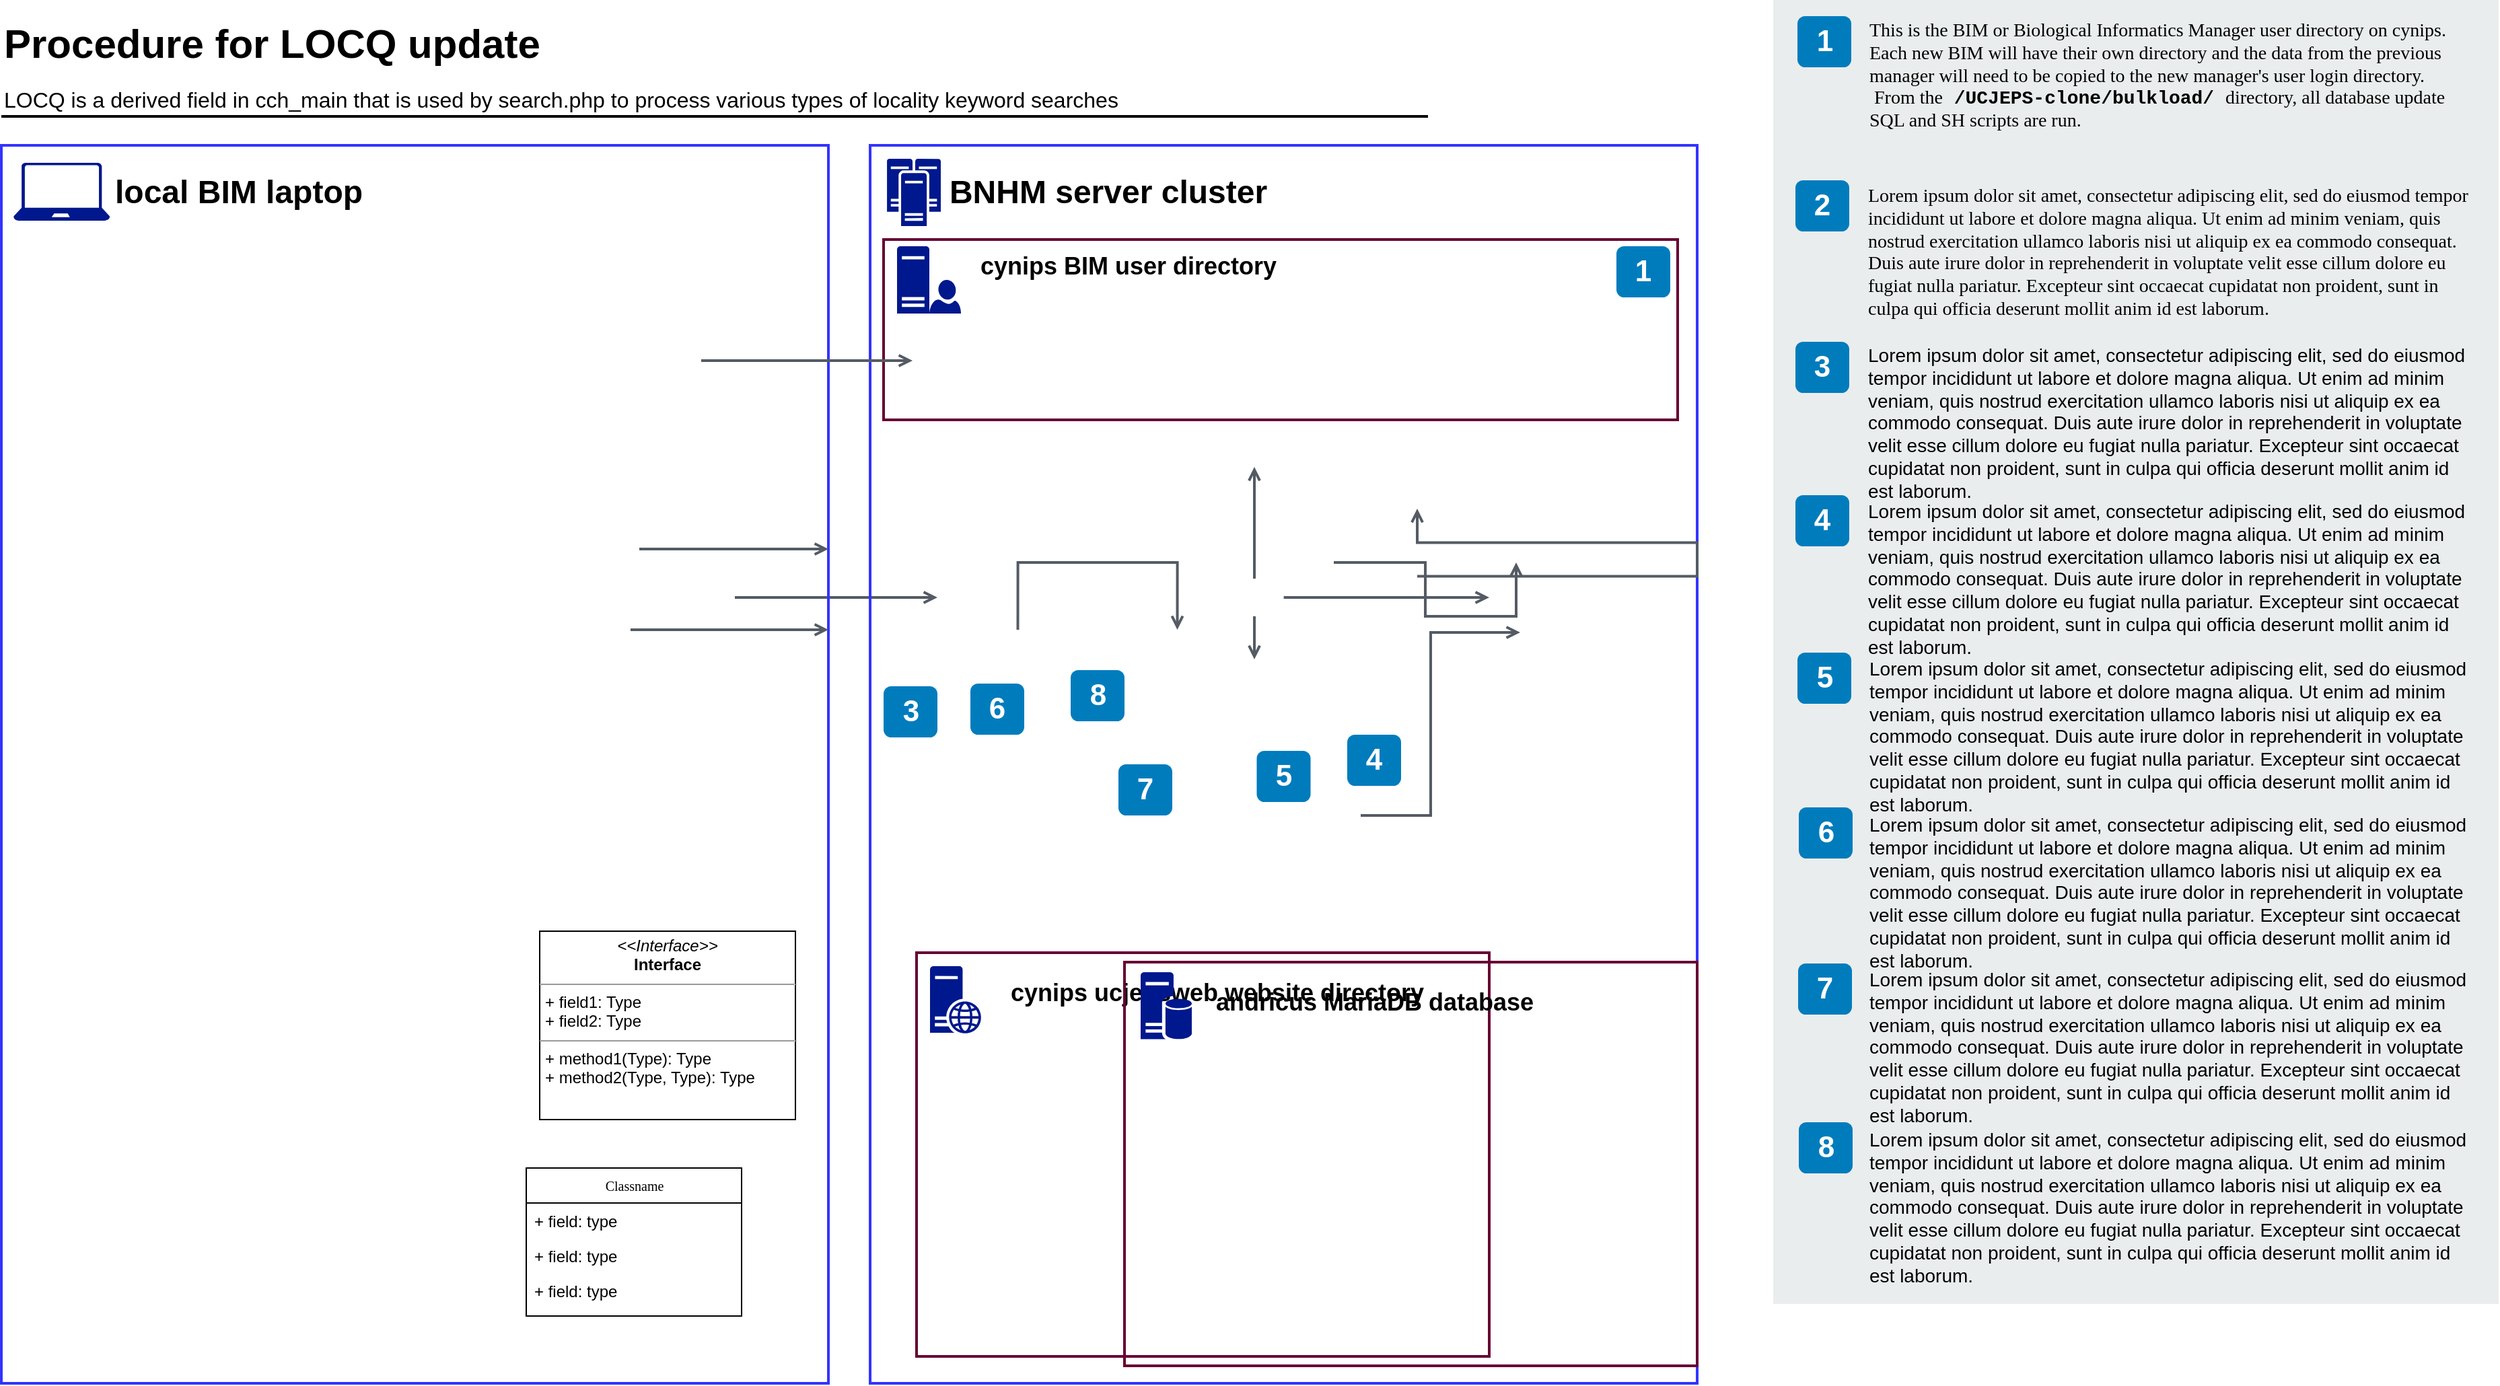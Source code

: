 <mxfile version="26.1.1">
  <diagram name="Page-1" id="34tWn5W8BB_YWIeY7pMG">
    <mxGraphModel dx="1699" dy="550" grid="1" gridSize="10" guides="1" tooltips="1" connect="1" arrows="1" fold="1" page="1" pageScale="1" pageWidth="850" pageHeight="1100" math="0" shadow="0">
      <root>
        <mxCell id="0" />
        <mxCell id="1" parent="0" />
        <mxCell id="e8SXs3Ux3NLzT9OmCRad-7" style="edgeStyle=orthogonalEdgeStyle;rounded=0;orthogonalLoop=1;jettySize=auto;html=1;strokeColor=#545B64;strokeWidth=2;endFill=0;endArrow=open;startArrow=none;" edge="1" parent="1">
          <mxGeometry relative="1" as="geometry">
            <mxPoint x="721" y="482" as="sourcePoint" />
            <mxPoint x="721" y="399" as="targetPoint" />
          </mxGeometry>
        </mxCell>
        <mxCell id="e8SXs3Ux3NLzT9OmCRad-8" style="edgeStyle=orthogonalEdgeStyle;rounded=0;orthogonalLoop=1;jettySize=auto;html=1;strokeColor=#545B64;strokeWidth=2;endFill=0;endArrow=open;startArrow=none;" edge="1" parent="1">
          <mxGeometry relative="1" as="geometry">
            <mxPoint x="721" y="510" as="sourcePoint" />
            <mxPoint x="721" y="542" as="targetPoint" />
          </mxGeometry>
        </mxCell>
        <mxCell id="e8SXs3Ux3NLzT9OmCRad-9" style="edgeStyle=orthogonalEdgeStyle;rounded=0;orthogonalLoop=1;jettySize=auto;html=1;strokeColor=#545B64;strokeWidth=2;endFill=0;endArrow=open;startArrow=none;" edge="1" parent="1">
          <mxGeometry relative="1" as="geometry">
            <mxPoint x="742.805" y="496" as="sourcePoint" />
            <mxPoint x="895.5" y="496" as="targetPoint" />
          </mxGeometry>
        </mxCell>
        <mxCell id="e8SXs3Ux3NLzT9OmCRad-10" value="" style="edgeStyle=orthogonalEdgeStyle;rounded=0;orthogonalLoop=1;jettySize=auto;html=1;strokeColor=#545B64;strokeWidth=2;endFill=0;endArrow=open;startArrow=none;" edge="1" parent="1">
          <mxGeometry relative="1" as="geometry">
            <mxPoint x="335" y="496" as="sourcePoint" />
            <mxPoint x="485.5" y="496" as="targetPoint" />
          </mxGeometry>
        </mxCell>
        <mxCell id="e8SXs3Ux3NLzT9OmCRad-12" value="Procedure for LOCQ update" style="text;html=1;resizable=0;points=[];autosize=1;align=left;verticalAlign=top;spacingTop=-4;fontSize=30;fontStyle=1" vertex="1" parent="1">
          <mxGeometry x="-210" y="63.5" width="400" height="40" as="geometry" />
        </mxCell>
        <mxCell id="e8SXs3Ux3NLzT9OmCRad-13" value="LOCQ is a derived field in cch_main that is used by search.php to process various types of locality keyword searches" style="text;html=1;resizable=0;points=[];autosize=1;align=left;verticalAlign=top;spacingTop=-4;fontSize=16" vertex="1" parent="1">
          <mxGeometry x="-210" y="113.5" width="850" height="30" as="geometry" />
        </mxCell>
        <mxCell id="e8SXs3Ux3NLzT9OmCRad-14" value="" style="line;strokeWidth=2;html=1;fontSize=14;" vertex="1" parent="1">
          <mxGeometry x="-210" y="133.5" width="1060" height="10" as="geometry" />
        </mxCell>
        <mxCell id="e8SXs3Ux3NLzT9OmCRad-15" value="" style="rounded=0;whiteSpace=wrap;html=1;fillColor=#EAEDED;fontSize=22;fontColor=#FFFFFF;strokeColor=none;labelBackgroundColor=none;" vertex="1" parent="1">
          <mxGeometry x="1106.5" y="52" width="539" height="969" as="geometry" />
        </mxCell>
        <mxCell id="e8SXs3Ux3NLzT9OmCRad-16" value="1" style="rounded=1;whiteSpace=wrap;html=1;fillColor=#007CBD;strokeColor=none;fontColor=#FFFFFF;fontStyle=1;fontSize=22;labelBackgroundColor=none;" vertex="1" parent="1">
          <mxGeometry x="1124.5" y="64" width="40" height="38" as="geometry" />
        </mxCell>
        <mxCell id="e8SXs3Ux3NLzT9OmCRad-17" value="2" style="rounded=1;whiteSpace=wrap;html=1;fillColor=#007CBD;strokeColor=none;fontColor=#FFFFFF;fontStyle=1;fontSize=22;labelBackgroundColor=none;" vertex="1" parent="1">
          <mxGeometry x="1123" y="186" width="40" height="38" as="geometry" />
        </mxCell>
        <mxCell id="e8SXs3Ux3NLzT9OmCRad-18" value="3" style="rounded=1;whiteSpace=wrap;html=1;fillColor=#007CBD;strokeColor=none;fontColor=#FFFFFF;fontStyle=1;fontSize=22;labelBackgroundColor=none;" vertex="1" parent="1">
          <mxGeometry x="1123" y="306" width="40" height="38" as="geometry" />
        </mxCell>
        <mxCell id="e8SXs3Ux3NLzT9OmCRad-19" value="4" style="rounded=1;whiteSpace=wrap;html=1;fillColor=#007CBD;strokeColor=none;fontColor=#FFFFFF;fontStyle=1;fontSize=22;labelBackgroundColor=none;" vertex="1" parent="1">
          <mxGeometry x="1123" y="420" width="40" height="38" as="geometry" />
        </mxCell>
        <mxCell id="e8SXs3Ux3NLzT9OmCRad-20" value="5" style="rounded=1;whiteSpace=wrap;html=1;fillColor=#007CBD;strokeColor=none;fontColor=#FFFFFF;fontStyle=1;fontSize=22;labelBackgroundColor=none;" vertex="1" parent="1">
          <mxGeometry x="1124.5" y="537" width="40" height="38" as="geometry" />
        </mxCell>
        <mxCell id="e8SXs3Ux3NLzT9OmCRad-21" value="6" style="rounded=1;whiteSpace=wrap;html=1;fillColor=#007CBD;strokeColor=none;fontColor=#FFFFFF;fontStyle=1;fontSize=22;labelBackgroundColor=none;" vertex="1" parent="1">
          <mxGeometry x="1125.5" y="652" width="40" height="38" as="geometry" />
        </mxCell>
        <mxCell id="e8SXs3Ux3NLzT9OmCRad-22" value="7" style="rounded=1;whiteSpace=wrap;html=1;fillColor=#007CBD;strokeColor=none;fontColor=#FFFFFF;fontStyle=1;fontSize=22;labelBackgroundColor=none;" vertex="1" parent="1">
          <mxGeometry x="1125" y="768" width="40" height="38" as="geometry" />
        </mxCell>
        <mxCell id="e8SXs3Ux3NLzT9OmCRad-23" value="8" style="rounded=1;whiteSpace=wrap;html=1;fillColor=#007CBD;strokeColor=none;fontColor=#FFFFFF;fontStyle=1;fontSize=22;labelBackgroundColor=none;" vertex="1" parent="1">
          <mxGeometry x="1125.5" y="886" width="40" height="38" as="geometry" />
        </mxCell>
        <mxCell id="e8SXs3Ux3NLzT9OmCRad-24" value="This is the BIM or Biological Informatics Manager user directory on cynips. Each new BIM will have their own directory and the data from the previous manager will need to be copied to the new manager&#39;s user login directory. &amp;nbsp;From the&lt;font face=&quot;Courier New&quot;&gt;&lt;b&gt; /UCJEPS-clone/bulkload/ &lt;/b&gt;&lt;/font&gt;directory, all database update SQL and SH scripts are run." style="text;html=1;align=left;verticalAlign=top;spacingTop=-4;fontSize=14;labelBackgroundColor=none;whiteSpace=wrap;fontFamily=Tahoma;" vertex="1" parent="1">
          <mxGeometry x="1176" y="63.5" width="449" height="96.5" as="geometry" />
        </mxCell>
        <mxCell id="e8SXs3Ux3NLzT9OmCRad-25" value="&lt;span&gt;Lorem ipsum dolor sit amet, consectetur adipiscing elit, sed do eiusmod tempor incididunt ut labore et dolore magna aliqua. Ut enim ad minim veniam, quis nostrud exercitation ullamco laboris nisi ut aliquip ex ea commodo consequat. Duis aute irure dolor in reprehenderit in voluptate velit esse cillum dolore eu fugiat nulla pariatur. Excepteur sint occaecat cupidatat non proident, sunt in culpa qui officia deserunt mollit anim id est laborum.&lt;/span&gt;&lt;br&gt;" style="text;html=1;align=left;verticalAlign=top;spacingTop=-4;fontSize=14;labelBackgroundColor=none;whiteSpace=wrap;fontFamily=Tahoma;" vertex="1" parent="1">
          <mxGeometry x="1175" y="186.5" width="450" height="115" as="geometry" />
        </mxCell>
        <mxCell id="e8SXs3Ux3NLzT9OmCRad-26" value="&lt;span&gt;Lorem ipsum dolor sit amet, consectetur adipiscing elit, sed do eiusmod tempor incididunt ut labore et dolore magna aliqua. Ut enim ad minim veniam, quis nostrud exercitation ullamco laboris nisi ut aliquip ex ea commodo consequat. Duis aute irure dolor in reprehenderit in voluptate velit esse cillum dolore eu fugiat nulla pariatur. Excepteur sint occaecat cupidatat non proident, sunt in culpa qui officia deserunt mollit anim id est laborum.&lt;/span&gt;&lt;br&gt;" style="text;html=1;align=left;verticalAlign=top;spacingTop=-4;fontSize=14;labelBackgroundColor=none;whiteSpace=wrap;" vertex="1" parent="1">
          <mxGeometry x="1175" y="304.5" width="450" height="117" as="geometry" />
        </mxCell>
        <mxCell id="e8SXs3Ux3NLzT9OmCRad-27" value="&lt;span&gt;Lorem ipsum dolor sit amet, consectetur adipiscing elit, sed do eiusmod tempor incididunt ut labore et dolore magna aliqua. Ut enim ad minim veniam, quis nostrud exercitation ullamco laboris nisi ut aliquip ex ea commodo consequat. Duis aute irure dolor in reprehenderit in voluptate velit esse cillum dolore eu fugiat nulla pariatur. Excepteur sint occaecat cupidatat non proident, sunt in culpa qui officia deserunt mollit anim id est laborum.&lt;/span&gt;&lt;br&gt;" style="text;html=1;align=left;verticalAlign=top;spacingTop=-4;fontSize=14;labelBackgroundColor=none;whiteSpace=wrap;" vertex="1" parent="1">
          <mxGeometry x="1175" y="420.5" width="450" height="121" as="geometry" />
        </mxCell>
        <mxCell id="e8SXs3Ux3NLzT9OmCRad-28" value="&lt;span&gt;Lorem ipsum dolor sit amet, consectetur adipiscing elit, sed do eiusmod tempor incididunt ut labore et dolore magna aliqua. Ut enim ad minim veniam, quis nostrud exercitation ullamco laboris nisi ut aliquip ex ea commodo consequat. Duis aute irure dolor in reprehenderit in voluptate velit esse cillum dolore eu fugiat nulla pariatur. Excepteur sint occaecat cupidatat non proident, sunt in culpa qui officia deserunt mollit anim id est laborum.&lt;/span&gt;&lt;br&gt;" style="text;html=1;align=left;verticalAlign=top;spacingTop=-4;fontSize=14;labelBackgroundColor=none;whiteSpace=wrap;" vertex="1" parent="1">
          <mxGeometry x="1176" y="537.5" width="449" height="114" as="geometry" />
        </mxCell>
        <mxCell id="e8SXs3Ux3NLzT9OmCRad-29" value="&lt;span&gt;Lorem ipsum dolor sit amet, consectetur adipiscing elit, sed do eiusmod tempor incididunt ut labore et dolore magna aliqua. Ut enim ad minim veniam, quis nostrud exercitation ullamco laboris nisi ut aliquip ex ea commodo consequat. Duis aute irure dolor in reprehenderit in voluptate velit esse cillum dolore eu fugiat nulla pariatur. Excepteur sint occaecat cupidatat non proident, sunt in culpa qui officia deserunt mollit anim id est laborum.&lt;/span&gt;&lt;br&gt;" style="text;html=1;align=left;verticalAlign=top;spacingTop=-4;fontSize=14;labelBackgroundColor=none;whiteSpace=wrap;" vertex="1" parent="1">
          <mxGeometry x="1176" y="653.5" width="450" height="118" as="geometry" />
        </mxCell>
        <mxCell id="e8SXs3Ux3NLzT9OmCRad-30" value="&lt;span&gt;Lorem ipsum dolor sit amet, consectetur adipiscing elit, sed do eiusmod tempor incididunt ut labore et dolore magna aliqua. Ut enim ad minim veniam, quis nostrud exercitation ullamco laboris nisi ut aliquip ex ea commodo consequat. Duis aute irure dolor in reprehenderit in voluptate velit esse cillum dolore eu fugiat nulla pariatur. Excepteur sint occaecat cupidatat non proident, sunt in culpa qui officia deserunt mollit anim id est laborum.&lt;/span&gt;&lt;br&gt;" style="text;html=1;align=left;verticalAlign=top;spacingTop=-4;fontSize=14;labelBackgroundColor=none;whiteSpace=wrap;" vertex="1" parent="1">
          <mxGeometry x="1176" y="768.5" width="449" height="113" as="geometry" />
        </mxCell>
        <mxCell id="e8SXs3Ux3NLzT9OmCRad-31" value="&lt;span&gt;Lorem ipsum dolor sit amet, consectetur adipiscing elit, sed do eiusmod tempor incididunt ut labore et dolore magna aliqua. Ut enim ad minim veniam, quis nostrud exercitation ullamco laboris nisi ut aliquip ex ea commodo consequat. Duis aute irure dolor in reprehenderit in voluptate velit esse cillum dolore eu fugiat nulla pariatur. Excepteur sint occaecat cupidatat non proident, sunt in culpa qui officia deserunt mollit anim id est laborum.&lt;/span&gt;&lt;br&gt;" style="text;html=1;align=left;verticalAlign=top;spacingTop=-4;fontSize=14;labelBackgroundColor=none;whiteSpace=wrap;" vertex="1" parent="1">
          <mxGeometry x="1176" y="887.5" width="449" height="124" as="geometry" />
        </mxCell>
        <mxCell id="e8SXs3Ux3NLzT9OmCRad-32" value="3" style="rounded=1;whiteSpace=wrap;html=1;fillColor=#007CBD;strokeColor=none;fontColor=#FFFFFF;fontStyle=1;fontSize=22;" vertex="1" parent="1">
          <mxGeometry x="445.5" y="562" width="40" height="38" as="geometry" />
        </mxCell>
        <mxCell id="e8SXs3Ux3NLzT9OmCRad-38" value="" style="whiteSpace=wrap;html=1;dashed=0;fontColor=#AAB7B8;fontStyle=0;align=left;verticalAlign=top;strokeColor=#3333FF;fillColor=none;gradientColor=none;spacingLeft=30;container=1;pointerEvents=0;collapsible=0;recursiveResize=0;strokeWidth=2;" vertex="1" parent="1">
          <mxGeometry x="435.5" y="160" width="614.5" height="920" as="geometry" />
        </mxCell>
        <mxCell id="e8SXs3Ux3NLzT9OmCRad-40" value="BNHM server cluster" style="text;strokeColor=none;fillColor=none;html=1;fontSize=24;fontStyle=1;verticalAlign=middle;align=center;" vertex="1" parent="e8SXs3Ux3NLzT9OmCRad-38">
          <mxGeometry x="52.5" y="15" width="247.5" height="40" as="geometry" />
        </mxCell>
        <mxCell id="e8SXs3Ux3NLzT9OmCRad-41" value="" style="whiteSpace=wrap;html=1;dashed=0;fontColor=#AAB7B8;fontStyle=0;align=left;verticalAlign=top;strokeColor=#660033;fillColor=none;gradientColor=none;spacingLeft=30;container=1;pointerEvents=0;collapsible=0;recursiveResize=0;strokeWidth=2;" vertex="1" parent="e8SXs3Ux3NLzT9OmCRad-38">
          <mxGeometry x="34.5" y="600" width="425.5" height="300" as="geometry" />
        </mxCell>
        <mxCell id="e8SXs3Ux3NLzT9OmCRad-42" value="cynips ucjepsweb website directory" style="text;strokeColor=none;fillColor=none;html=1;fontSize=18;fontStyle=1;verticalAlign=middle;align=center;" vertex="1" parent="e8SXs3Ux3NLzT9OmCRad-41">
          <mxGeometry x="48" y="10" width="350" height="40" as="geometry" />
        </mxCell>
        <mxCell id="e8SXs3Ux3NLzT9OmCRad-43" value="" style="sketch=0;aspect=fixed;pointerEvents=1;shadow=0;dashed=0;html=1;strokeColor=none;labelPosition=center;verticalLabelPosition=bottom;verticalAlign=top;align=center;fillColor=#00188D;shape=mxgraph.mscae.enterprise.web_server" vertex="1" parent="e8SXs3Ux3NLzT9OmCRad-41">
          <mxGeometry x="10" y="10" width="38" height="50" as="geometry" />
        </mxCell>
        <mxCell id="e8SXs3Ux3NLzT9OmCRad-44" value="" style="whiteSpace=wrap;html=1;dashed=0;fontColor=#AAB7B8;fontStyle=0;align=left;verticalAlign=top;strokeColor=#660033;fillColor=none;gradientColor=none;spacingLeft=30;container=1;pointerEvents=0;collapsible=0;recursiveResize=0;strokeWidth=2;" vertex="1" parent="e8SXs3Ux3NLzT9OmCRad-38">
          <mxGeometry x="189" y="607" width="425.5" height="300" as="geometry" />
        </mxCell>
        <mxCell id="e8SXs3Ux3NLzT9OmCRad-45" value="andricus MariaDB database" style="text;strokeColor=none;fillColor=none;html=1;fontSize=18;fontStyle=1;verticalAlign=middle;align=center;" vertex="1" parent="e8SXs3Ux3NLzT9OmCRad-44">
          <mxGeometry x="61.75" y="10" width="247.5" height="40" as="geometry" />
        </mxCell>
        <mxCell id="e8SXs3Ux3NLzT9OmCRad-39" value="" style="sketch=0;aspect=fixed;pointerEvents=1;shadow=0;dashed=0;html=1;strokeColor=none;labelPosition=center;verticalLabelPosition=bottom;verticalAlign=top;align=center;fillColor=#00188D;shape=mxgraph.mscae.enterprise.database_server" vertex="1" parent="e8SXs3Ux3NLzT9OmCRad-44">
          <mxGeometry x="12" y="7.5" width="38" height="50" as="geometry" />
        </mxCell>
        <mxCell id="e8SXs3Ux3NLzT9OmCRad-46" value="" style="sketch=0;aspect=fixed;pointerEvents=1;shadow=0;dashed=0;html=1;strokeColor=none;labelPosition=center;verticalLabelPosition=bottom;verticalAlign=top;align=center;fillColor=#00188D;shape=mxgraph.mscae.enterprise.cluster_server" vertex="1" parent="e8SXs3Ux3NLzT9OmCRad-38">
          <mxGeometry x="12.5" y="10" width="40" height="50" as="geometry" />
        </mxCell>
        <mxCell id="e8SXs3Ux3NLzT9OmCRad-47" value="" style="whiteSpace=wrap;html=1;dashed=0;fontColor=#AAB7B8;fontStyle=0;align=left;verticalAlign=top;strokeColor=#660033;fillColor=none;gradientColor=none;spacingLeft=30;container=1;pointerEvents=0;collapsible=0;recursiveResize=0;strokeWidth=2;" vertex="1" parent="e8SXs3Ux3NLzT9OmCRad-38">
          <mxGeometry x="10" y="70" width="590" height="134" as="geometry" />
        </mxCell>
        <mxCell id="e8SXs3Ux3NLzT9OmCRad-48" value="cynips BIM user directory" style="text;strokeColor=none;fillColor=none;html=1;fontSize=18;fontStyle=1;verticalAlign=middle;align=center;" vertex="1" parent="e8SXs3Ux3NLzT9OmCRad-47">
          <mxGeometry x="57.5" width="247.5" height="40" as="geometry" />
        </mxCell>
        <mxCell id="e8SXs3Ux3NLzT9OmCRad-49" value="" style="sketch=0;aspect=fixed;pointerEvents=1;shadow=0;dashed=0;html=1;strokeColor=none;labelPosition=center;verticalLabelPosition=bottom;verticalAlign=top;align=center;fillColor=#00188D;shape=mxgraph.azure.user;fontSize=10;" vertex="1" parent="e8SXs3Ux3NLzT9OmCRad-47">
          <mxGeometry x="34" y="30" width="23.5" height="25" as="geometry" />
        </mxCell>
        <mxCell id="e8SXs3Ux3NLzT9OmCRad-50" value="" style="sketch=0;aspect=fixed;pointerEvents=1;shadow=0;dashed=0;html=1;strokeColor=none;labelPosition=center;verticalLabelPosition=bottom;verticalAlign=top;align=center;fillColor=#00188D;shape=mxgraph.mscae.enterprise.server_generic" vertex="1" parent="e8SXs3Ux3NLzT9OmCRad-47">
          <mxGeometry x="10" y="5" width="24" height="50" as="geometry" />
        </mxCell>
        <mxCell id="e8SXs3Ux3NLzT9OmCRad-60" value="1" style="rounded=1;whiteSpace=wrap;html=1;fillColor=#007CBD;strokeColor=none;fontColor=#FFFFFF;fontStyle=1;fontSize=22;labelBackgroundColor=none;" vertex="1" parent="e8SXs3Ux3NLzT9OmCRad-47">
          <mxGeometry x="544.5" y="5" width="40" height="38" as="geometry" />
        </mxCell>
        <mxCell id="e8SXs3Ux3NLzT9OmCRad-35" value="6" style="rounded=1;whiteSpace=wrap;html=1;fillColor=#007CBD;strokeColor=none;fontColor=#FFFFFF;fontStyle=1;fontSize=22;" vertex="1" parent="e8SXs3Ux3NLzT9OmCRad-38">
          <mxGeometry x="74.5" y="400" width="40" height="38" as="geometry" />
        </mxCell>
        <mxCell id="e8SXs3Ux3NLzT9OmCRad-37" value="8" style="rounded=1;whiteSpace=wrap;html=1;fillColor=#007CBD;strokeColor=none;fontColor=#FFFFFF;fontStyle=1;fontSize=22;" vertex="1" parent="e8SXs3Ux3NLzT9OmCRad-38">
          <mxGeometry x="149" y="390" width="40" height="38" as="geometry" />
        </mxCell>
        <mxCell id="e8SXs3Ux3NLzT9OmCRad-36" value="7" style="rounded=1;whiteSpace=wrap;html=1;fillColor=#007CBD;strokeColor=none;fontColor=#FFFFFF;fontStyle=1;fontSize=22;" vertex="1" parent="e8SXs3Ux3NLzT9OmCRad-38">
          <mxGeometry x="184.5" y="460" width="40" height="38" as="geometry" />
        </mxCell>
        <mxCell id="e8SXs3Ux3NLzT9OmCRad-34" value="5" style="rounded=1;whiteSpace=wrap;html=1;fillColor=#007CBD;strokeColor=none;fontColor=#FFFFFF;fontStyle=1;fontSize=22;" vertex="1" parent="e8SXs3Ux3NLzT9OmCRad-38">
          <mxGeometry x="287.25" y="450" width="40" height="38" as="geometry" />
        </mxCell>
        <mxCell id="e8SXs3Ux3NLzT9OmCRad-33" value="4" style="rounded=1;whiteSpace=wrap;html=1;fillColor=#007CBD;strokeColor=none;fontColor=#FFFFFF;fontStyle=1;fontSize=22;" vertex="1" parent="e8SXs3Ux3NLzT9OmCRad-38">
          <mxGeometry x="354.5" y="438" width="40" height="38" as="geometry" />
        </mxCell>
        <mxCell id="e8SXs3Ux3NLzT9OmCRad-6" style="edgeStyle=orthogonalEdgeStyle;rounded=0;orthogonalLoop=1;jettySize=auto;html=1;strokeColor=#545B64;strokeWidth=2;endFill=0;endArrow=open;startArrow=none;" edge="1" parent="e8SXs3Ux3NLzT9OmCRad-38">
          <mxGeometry relative="1" as="geometry">
            <mxPoint x="344.5" y="310" as="sourcePoint" />
            <mxPoint x="480" y="310" as="targetPoint" />
            <Array as="points">
              <mxPoint x="412.5" y="310" />
              <mxPoint x="412.5" y="350" />
              <mxPoint x="480.5" y="350" />
            </Array>
          </mxGeometry>
        </mxCell>
        <mxCell id="e8SXs3Ux3NLzT9OmCRad-5" style="edgeStyle=orthogonalEdgeStyle;rounded=0;orthogonalLoop=1;jettySize=auto;html=1;strokeColor=#545B64;strokeWidth=2;endFill=0;endArrow=open;startArrow=none;" edge="1" parent="e8SXs3Ux3NLzT9OmCRad-38">
          <mxGeometry relative="1" as="geometry">
            <mxPoint x="406.5" y="320.28" as="sourcePoint" />
            <mxPoint x="406.5" y="270.002" as="targetPoint" />
            <Array as="points">
              <mxPoint x="614.5" y="320.28" />
              <mxPoint x="614.5" y="295.28" />
              <mxPoint x="406.5" y="295.28" />
            </Array>
          </mxGeometry>
        </mxCell>
        <mxCell id="e8SXs3Ux3NLzT9OmCRad-4" style="edgeStyle=orthogonalEdgeStyle;rounded=0;orthogonalLoop=1;jettySize=auto;html=1;strokeColor=#545B64;strokeWidth=2;endFill=0;endArrow=open;startArrow=none;" edge="1" parent="e8SXs3Ux3NLzT9OmCRad-38">
          <mxGeometry relative="1" as="geometry">
            <Array as="points">
              <mxPoint x="416.5" y="498" />
              <mxPoint x="416.5" y="362" />
            </Array>
            <mxPoint x="364.5" y="498" as="sourcePoint" />
            <mxPoint x="483.0" y="362" as="targetPoint" />
          </mxGeometry>
        </mxCell>
        <mxCell id="e8SXs3Ux3NLzT9OmCRad-3" style="edgeStyle=orthogonalEdgeStyle;rounded=0;orthogonalLoop=1;jettySize=auto;html=1;strokeColor=#545B64;strokeWidth=2;endFill=0;endArrow=open;startArrow=none;" edge="1" parent="e8SXs3Ux3NLzT9OmCRad-38">
          <mxGeometry relative="1" as="geometry">
            <mxPoint x="109.75" y="360.0" as="sourcePoint" />
            <mxPoint x="228.25" y="360" as="targetPoint" />
            <Array as="points">
              <mxPoint x="110.25" y="310" />
              <mxPoint x="228.25" y="310" />
            </Array>
          </mxGeometry>
        </mxCell>
        <mxCell id="e8SXs3Ux3NLzT9OmCRad-51" value="" style="whiteSpace=wrap;html=1;dashed=0;fontColor=#AAB7B8;fontStyle=0;align=left;verticalAlign=top;strokeColor=#3333FF;fillColor=none;gradientColor=none;spacingLeft=30;container=1;pointerEvents=0;collapsible=0;recursiveResize=0;strokeWidth=2;" vertex="1" parent="1">
          <mxGeometry x="-210" y="160" width="614.5" height="920" as="geometry" />
        </mxCell>
        <mxCell id="e8SXs3Ux3NLzT9OmCRad-52" value="local BIM laptop" style="text;strokeColor=none;fillColor=none;html=1;fontSize=24;fontStyle=1;verticalAlign=middle;align=center;" vertex="1" parent="e8SXs3Ux3NLzT9OmCRad-51">
          <mxGeometry x="52.5" y="15" width="247.5" height="40" as="geometry" />
        </mxCell>
        <mxCell id="e8SXs3Ux3NLzT9OmCRad-53" value="" style="sketch=0;aspect=fixed;pointerEvents=1;shadow=0;dashed=0;html=1;strokeColor=none;labelPosition=center;verticalLabelPosition=bottom;verticalAlign=top;align=center;fillColor=#00188D;shape=mxgraph.azure.laptop" vertex="1" parent="e8SXs3Ux3NLzT9OmCRad-51">
          <mxGeometry x="9" y="13" width="71.67" height="43" as="geometry" />
        </mxCell>
        <mxCell id="e8SXs3Ux3NLzT9OmCRad-55" value="Classname" style="swimlane;html=1;fontStyle=0;childLayout=stackLayout;horizontal=1;startSize=26;fillColor=none;horizontalStack=0;resizeParent=1;resizeLast=0;collapsible=1;marginBottom=0;swimlaneFillColor=#ffffff;rounded=0;shadow=0;comic=0;labelBackgroundColor=none;strokeWidth=1;fontFamily=Verdana;fontSize=10;align=center;" vertex="1" parent="e8SXs3Ux3NLzT9OmCRad-51">
          <mxGeometry x="390" y="760" width="160" height="110" as="geometry" />
        </mxCell>
        <mxCell id="e8SXs3Ux3NLzT9OmCRad-56" value="+ field: type" style="text;html=1;strokeColor=none;fillColor=none;align=left;verticalAlign=top;spacingLeft=4;spacingRight=4;whiteSpace=wrap;overflow=hidden;rotatable=0;points=[[0,0.5],[1,0.5]];portConstraint=eastwest;" vertex="1" parent="e8SXs3Ux3NLzT9OmCRad-55">
          <mxGeometry y="26" width="160" height="26" as="geometry" />
        </mxCell>
        <mxCell id="e8SXs3Ux3NLzT9OmCRad-57" value="+ field: type" style="text;html=1;strokeColor=none;fillColor=none;align=left;verticalAlign=top;spacingLeft=4;spacingRight=4;whiteSpace=wrap;overflow=hidden;rotatable=0;points=[[0,0.5],[1,0.5]];portConstraint=eastwest;" vertex="1" parent="e8SXs3Ux3NLzT9OmCRad-55">
          <mxGeometry y="52" width="160" height="26" as="geometry" />
        </mxCell>
        <mxCell id="e8SXs3Ux3NLzT9OmCRad-58" value="+ field: type" style="text;html=1;strokeColor=none;fillColor=none;align=left;verticalAlign=top;spacingLeft=4;spacingRight=4;whiteSpace=wrap;overflow=hidden;rotatable=0;points=[[0,0.5],[1,0.5]];portConstraint=eastwest;" vertex="1" parent="e8SXs3Ux3NLzT9OmCRad-55">
          <mxGeometry y="78" width="160" height="26" as="geometry" />
        </mxCell>
        <mxCell id="e8SXs3Ux3NLzT9OmCRad-11" value="" style="edgeStyle=orthogonalEdgeStyle;rounded=0;orthogonalLoop=1;jettySize=auto;html=1;strokeColor=#545B64;strokeWidth=2;endFill=0;endArrow=open;startArrow=none;" edge="1" parent="e8SXs3Ux3NLzT9OmCRad-51">
          <mxGeometry relative="1" as="geometry">
            <mxPoint x="519.995" y="160" as="sourcePoint" />
            <mxPoint x="677.01" y="160.0" as="targetPoint" />
          </mxGeometry>
        </mxCell>
        <mxCell id="e8SXs3Ux3NLzT9OmCRad-1" value="" style="edgeStyle=orthogonalEdgeStyle;rounded=0;orthogonalLoop=1;jettySize=auto;html=1;strokeColor=#545B64;strokeWidth=2;endFill=0;endArrow=open;startArrow=none;" edge="1" parent="e8SXs3Ux3NLzT9OmCRad-51">
          <mxGeometry relative="1" as="geometry">
            <mxPoint x="467.49" y="360" as="sourcePoint" />
            <mxPoint x="614.505" y="360" as="targetPoint" />
          </mxGeometry>
        </mxCell>
        <mxCell id="e8SXs3Ux3NLzT9OmCRad-2" value="" style="edgeStyle=orthogonalEdgeStyle;rounded=0;orthogonalLoop=1;jettySize=auto;html=1;strokeColor=#545B64;strokeWidth=2;endFill=0;endArrow=open;startArrow=none;" edge="1" parent="e8SXs3Ux3NLzT9OmCRad-51">
          <mxGeometry relative="1" as="geometry">
            <mxPoint x="474.0" y="300" as="sourcePoint" />
            <mxPoint x="614.5" y="300" as="targetPoint" />
          </mxGeometry>
        </mxCell>
        <mxCell id="e8SXs3Ux3NLzT9OmCRad-54" value="&lt;p style=&quot;margin:0px;margin-top:4px;text-align:center;&quot;&gt;&lt;i&gt;&amp;lt;&amp;lt;Interface&amp;gt;&amp;gt;&lt;/i&gt;&lt;br/&gt;&lt;b&gt;Interface&lt;/b&gt;&lt;/p&gt;&lt;hr size=&quot;1&quot;/&gt;&lt;p style=&quot;margin:0px;margin-left:4px;&quot;&gt;+ field1: Type&lt;br/&gt;+ field2: Type&lt;/p&gt;&lt;hr size=&quot;1&quot;/&gt;&lt;p style=&quot;margin:0px;margin-left:4px;&quot;&gt;+ method1(Type): Type&lt;br/&gt;+ method2(Type, Type): Type&lt;/p&gt;" style="verticalAlign=top;align=left;overflow=fill;fontSize=12;fontFamily=Helvetica;html=1;rounded=0;shadow=0;comic=0;labelBackgroundColor=none;strokeWidth=1" vertex="1" parent="1">
          <mxGeometry x="190" y="744" width="190" height="140" as="geometry" />
        </mxCell>
      </root>
    </mxGraphModel>
  </diagram>
</mxfile>
